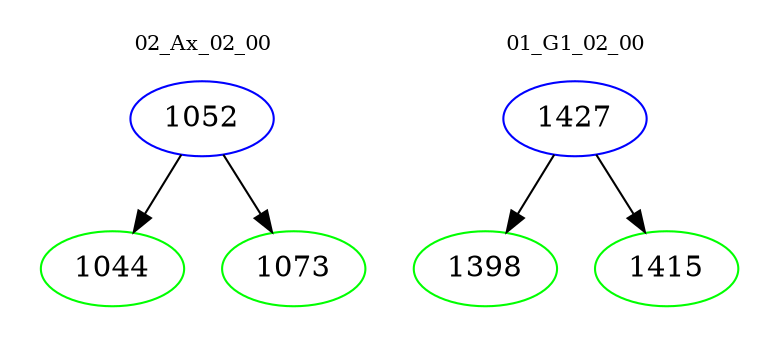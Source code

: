 digraph{
subgraph cluster_0 {
color = white
label = "02_Ax_02_00";
fontsize=10;
T0_1052 [label="1052", color="blue"]
T0_1052 -> T0_1044 [color="black"]
T0_1044 [label="1044", color="green"]
T0_1052 -> T0_1073 [color="black"]
T0_1073 [label="1073", color="green"]
}
subgraph cluster_1 {
color = white
label = "01_G1_02_00";
fontsize=10;
T1_1427 [label="1427", color="blue"]
T1_1427 -> T1_1398 [color="black"]
T1_1398 [label="1398", color="green"]
T1_1427 -> T1_1415 [color="black"]
T1_1415 [label="1415", color="green"]
}
}
